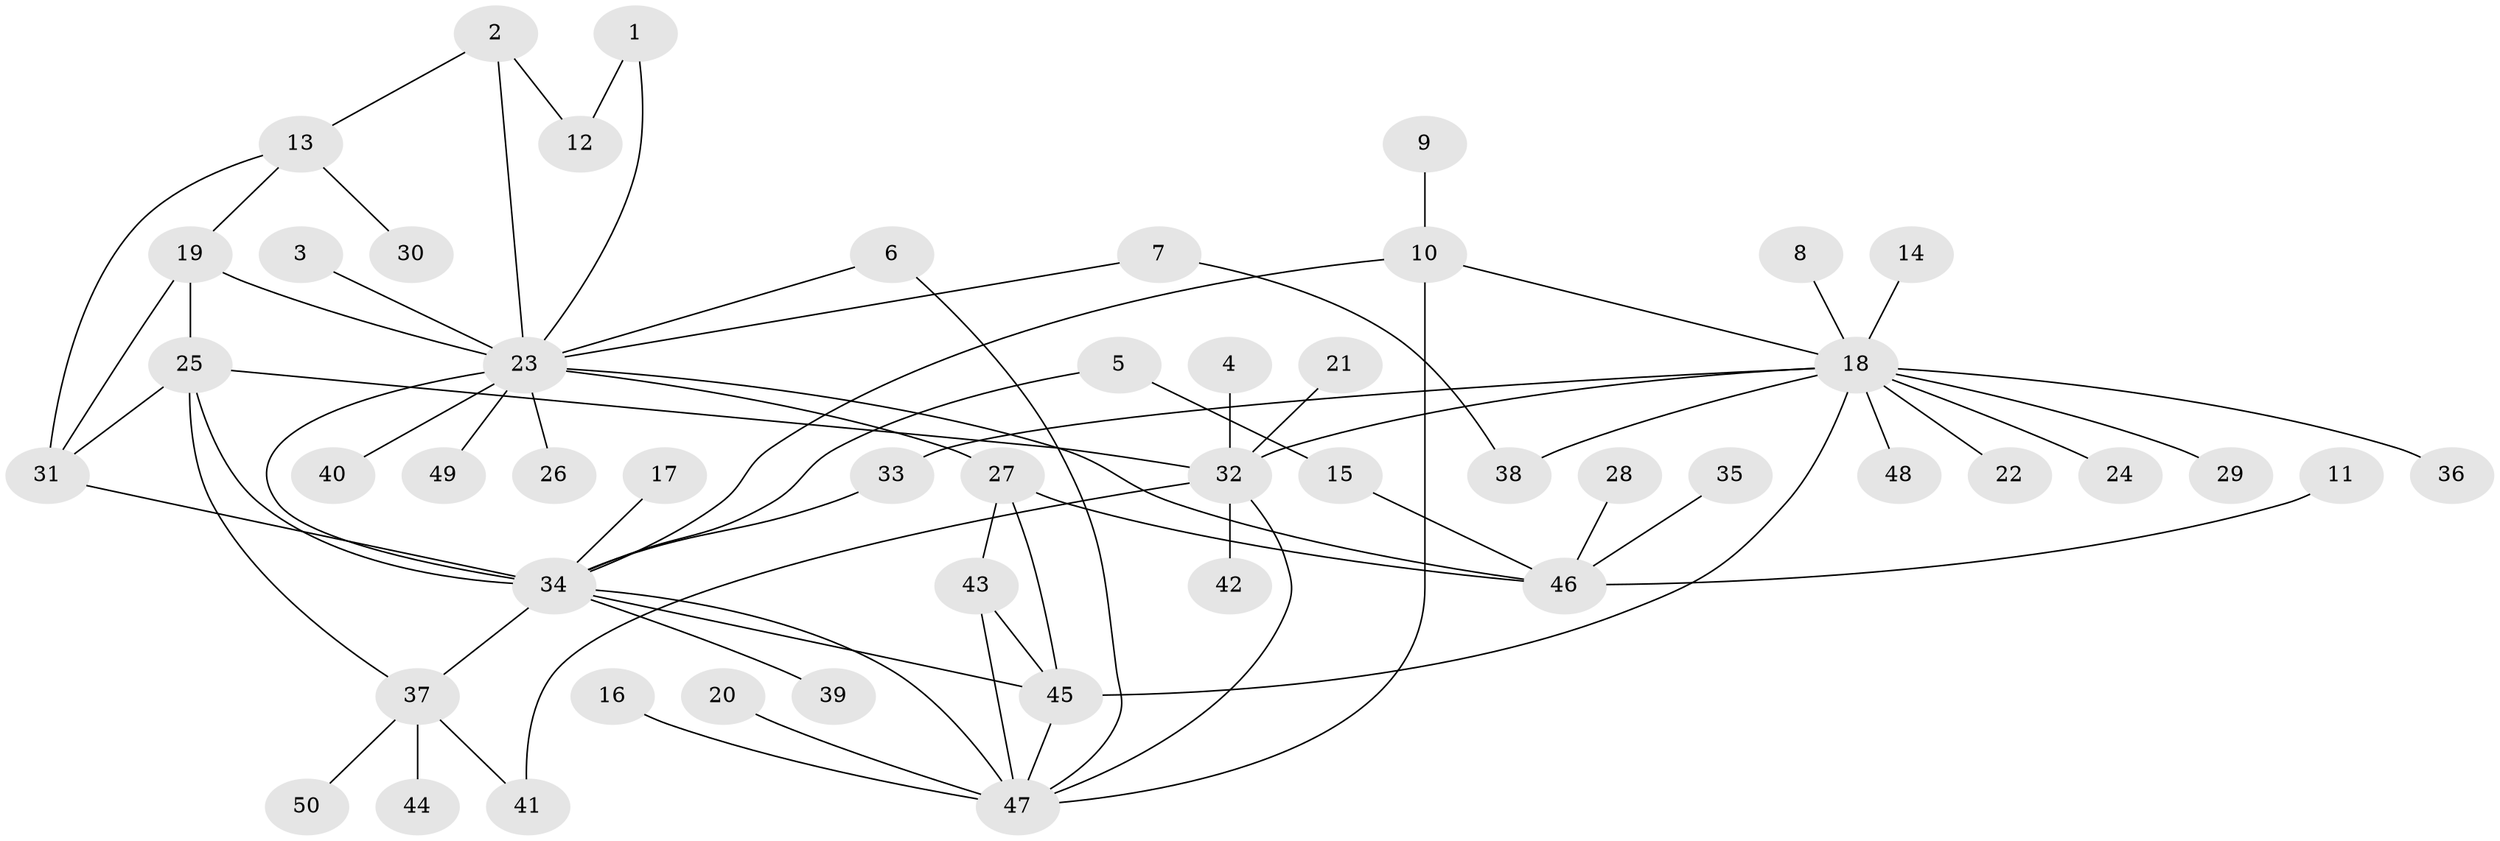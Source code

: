 // original degree distribution, {2: 0.26, 15: 0.01, 14: 0.02, 6: 0.02, 9: 0.02, 10: 0.01, 1: 0.48, 3: 0.11, 5: 0.03, 4: 0.03, 7: 0.01}
// Generated by graph-tools (version 1.1) at 2025/01/03/09/25 03:01:53]
// undirected, 50 vertices, 70 edges
graph export_dot {
graph [start="1"]
  node [color=gray90,style=filled];
  1;
  2;
  3;
  4;
  5;
  6;
  7;
  8;
  9;
  10;
  11;
  12;
  13;
  14;
  15;
  16;
  17;
  18;
  19;
  20;
  21;
  22;
  23;
  24;
  25;
  26;
  27;
  28;
  29;
  30;
  31;
  32;
  33;
  34;
  35;
  36;
  37;
  38;
  39;
  40;
  41;
  42;
  43;
  44;
  45;
  46;
  47;
  48;
  49;
  50;
  1 -- 12 [weight=1.0];
  1 -- 23 [weight=1.0];
  2 -- 12 [weight=1.0];
  2 -- 13 [weight=1.0];
  2 -- 23 [weight=1.0];
  3 -- 23 [weight=1.0];
  4 -- 32 [weight=1.0];
  5 -- 15 [weight=1.0];
  5 -- 34 [weight=1.0];
  6 -- 23 [weight=1.0];
  6 -- 47 [weight=1.0];
  7 -- 23 [weight=1.0];
  7 -- 38 [weight=1.0];
  8 -- 18 [weight=1.0];
  9 -- 10 [weight=1.0];
  10 -- 18 [weight=1.0];
  10 -- 34 [weight=1.0];
  10 -- 47 [weight=1.0];
  11 -- 46 [weight=1.0];
  13 -- 19 [weight=1.0];
  13 -- 30 [weight=1.0];
  13 -- 31 [weight=1.0];
  14 -- 18 [weight=1.0];
  15 -- 46 [weight=1.0];
  16 -- 47 [weight=1.0];
  17 -- 34 [weight=1.0];
  18 -- 22 [weight=1.0];
  18 -- 24 [weight=1.0];
  18 -- 29 [weight=1.0];
  18 -- 32 [weight=1.0];
  18 -- 33 [weight=1.0];
  18 -- 36 [weight=1.0];
  18 -- 38 [weight=1.0];
  18 -- 45 [weight=1.0];
  18 -- 48 [weight=1.0];
  19 -- 23 [weight=1.0];
  19 -- 25 [weight=1.0];
  19 -- 31 [weight=1.0];
  20 -- 47 [weight=1.0];
  21 -- 32 [weight=1.0];
  23 -- 26 [weight=1.0];
  23 -- 27 [weight=1.0];
  23 -- 34 [weight=1.0];
  23 -- 40 [weight=1.0];
  23 -- 46 [weight=1.0];
  23 -- 49 [weight=1.0];
  25 -- 31 [weight=1.0];
  25 -- 32 [weight=1.0];
  25 -- 34 [weight=2.0];
  25 -- 37 [weight=1.0];
  27 -- 43 [weight=1.0];
  27 -- 45 [weight=1.0];
  27 -- 46 [weight=1.0];
  28 -- 46 [weight=1.0];
  31 -- 34 [weight=1.0];
  32 -- 41 [weight=1.0];
  32 -- 42 [weight=1.0];
  32 -- 47 [weight=1.0];
  33 -- 34 [weight=1.0];
  34 -- 37 [weight=1.0];
  34 -- 39 [weight=1.0];
  34 -- 45 [weight=2.0];
  34 -- 47 [weight=1.0];
  35 -- 46 [weight=1.0];
  37 -- 41 [weight=1.0];
  37 -- 44 [weight=1.0];
  37 -- 50 [weight=1.0];
  43 -- 45 [weight=1.0];
  43 -- 47 [weight=1.0];
  45 -- 47 [weight=1.0];
}
